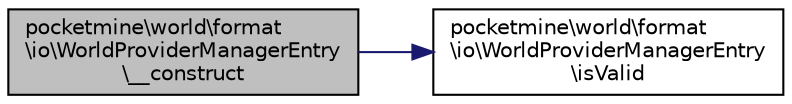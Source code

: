digraph "pocketmine\world\format\io\WorldProviderManagerEntry\__construct"
{
 // INTERACTIVE_SVG=YES
 // LATEX_PDF_SIZE
  edge [fontname="Helvetica",fontsize="10",labelfontname="Helvetica",labelfontsize="10"];
  node [fontname="Helvetica",fontsize="10",shape=record];
  rankdir="LR";
  Node1 [label="pocketmine\\world\\format\l\\io\\WorldProviderManagerEntry\l\\__construct",height=0.2,width=0.4,color="black", fillcolor="grey75", style="filled", fontcolor="black",tooltip=" "];
  Node1 -> Node2 [color="midnightblue",fontsize="10",style="solid",fontname="Helvetica"];
  Node2 [label="pocketmine\\world\\format\l\\io\\WorldProviderManagerEntry\l\\isValid",height=0.2,width=0.4,color="black", fillcolor="white", style="filled",URL="$d8/dfe/classpocketmine_1_1world_1_1format_1_1io_1_1_world_provider_manager_entry.html#a7d5965d85976492a9bb8635b3d05c891",tooltip=" "];
}
